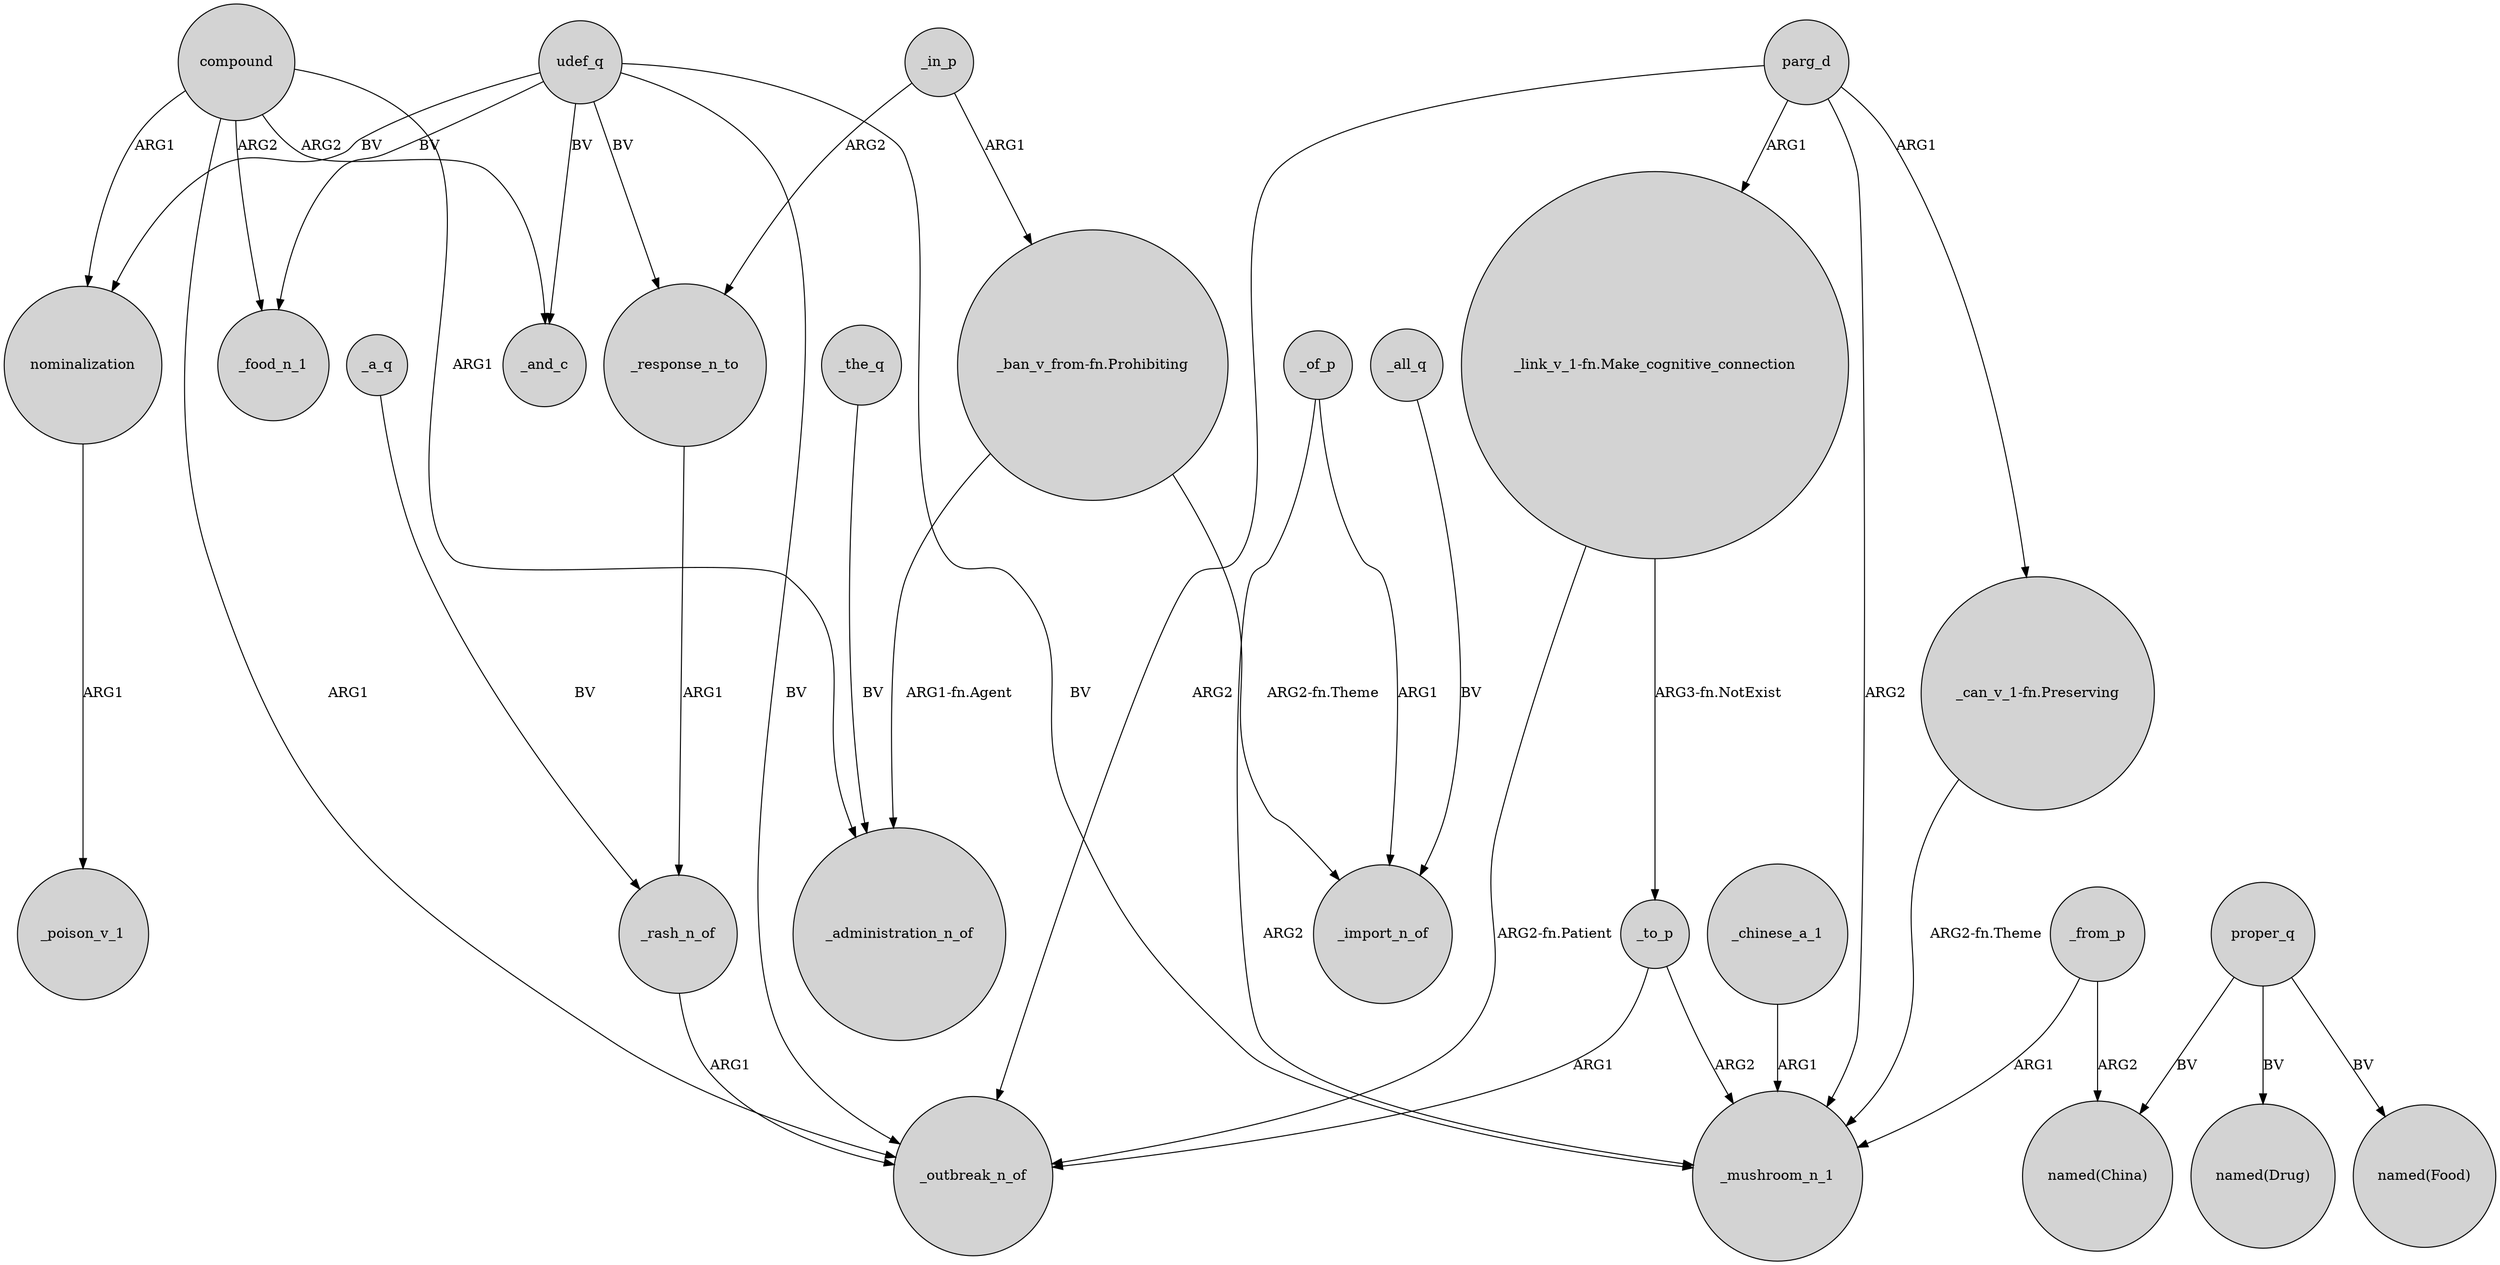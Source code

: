 digraph {
	node [shape=circle style=filled]
	_to_p -> _mushroom_n_1 [label=ARG2]
	compound -> _food_n_1 [label=ARG2]
	udef_q -> _outbreak_n_of [label=BV]
	udef_q -> _mushroom_n_1 [label=BV]
	_chinese_a_1 -> _mushroom_n_1 [label=ARG1]
	proper_q -> "named(Drug)" [label=BV]
	_from_p -> "named(China)" [label=ARG2]
	"_link_v_1-fn.Make_cognitive_connection" -> _to_p [label="ARG3-fn.NotExist"]
	compound -> _administration_n_of [label=ARG1]
	parg_d -> _outbreak_n_of [label=ARG2]
	proper_q -> "named(Food)" [label=BV]
	_response_n_to -> _rash_n_of [label=ARG1]
	_from_p -> _mushroom_n_1 [label=ARG1]
	_in_p -> "_ban_v_from-fn.Prohibiting" [label=ARG1]
	parg_d -> "_can_v_1-fn.Preserving" [label=ARG1]
	udef_q -> _food_n_1 [label=BV]
	_rash_n_of -> _outbreak_n_of [label=ARG1]
	parg_d -> "_link_v_1-fn.Make_cognitive_connection" [label=ARG1]
	"_link_v_1-fn.Make_cognitive_connection" -> _outbreak_n_of [label="ARG2-fn.Patient"]
	_in_p -> _response_n_to [label=ARG2]
	compound -> _and_c [label=ARG2]
	"_ban_v_from-fn.Prohibiting" -> _import_n_of [label="ARG2-fn.Theme"]
	_of_p -> _import_n_of [label=ARG1]
	udef_q -> nominalization [label=BV]
	proper_q -> "named(China)" [label=BV]
	compound -> _outbreak_n_of [label=ARG1]
	parg_d -> _mushroom_n_1 [label=ARG2]
	_a_q -> _rash_n_of [label=BV]
	"_ban_v_from-fn.Prohibiting" -> _administration_n_of [label="ARG1-fn.Agent"]
	nominalization -> _poison_v_1 [label=ARG1]
	_to_p -> _outbreak_n_of [label=ARG1]
	_the_q -> _administration_n_of [label=BV]
	"_can_v_1-fn.Preserving" -> _mushroom_n_1 [label="ARG2-fn.Theme"]
	udef_q -> _and_c [label=BV]
	compound -> nominalization [label=ARG1]
	_of_p -> _mushroom_n_1 [label=ARG2]
	udef_q -> _response_n_to [label=BV]
	_all_q -> _import_n_of [label=BV]
}
